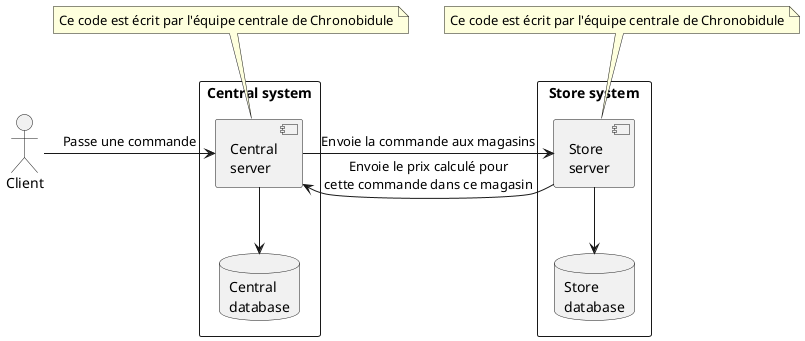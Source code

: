 @startuml

actor "Client" as client

rectangle "Central system" as central_system{
    database "Central\ndatabase" as central_db
    component "Central\nserver" as central_server

    central_server-->central_db

    client -> central_server: Passe une commande
}
note top of central_server
    Ce code est écrit par l'équipe centrale de Chronobidule
end note


rectangle "Store system" as store_system {
    database "Store\ndatabase" as store_db
    component "Store\nserver" as store_server

    store_server-->store_db
}

note top of store_server
    Ce code est écrit par l'équipe centrale de Chronobidule
end note

central_server -> store_server: Envoie la commande aux magasins
central_server <- store_server: Envoie le prix calculé pour\ncette commande dans ce magasin

@enduml